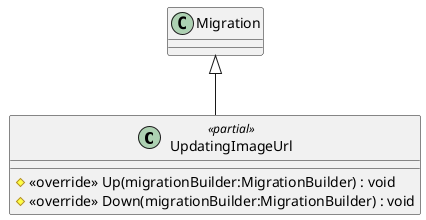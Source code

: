 @startuml
class UpdatingImageUrl <<partial>> {
    # <<override>> Up(migrationBuilder:MigrationBuilder) : void
    # <<override>> Down(migrationBuilder:MigrationBuilder) : void
}
Migration <|-- UpdatingImageUrl
@enduml
